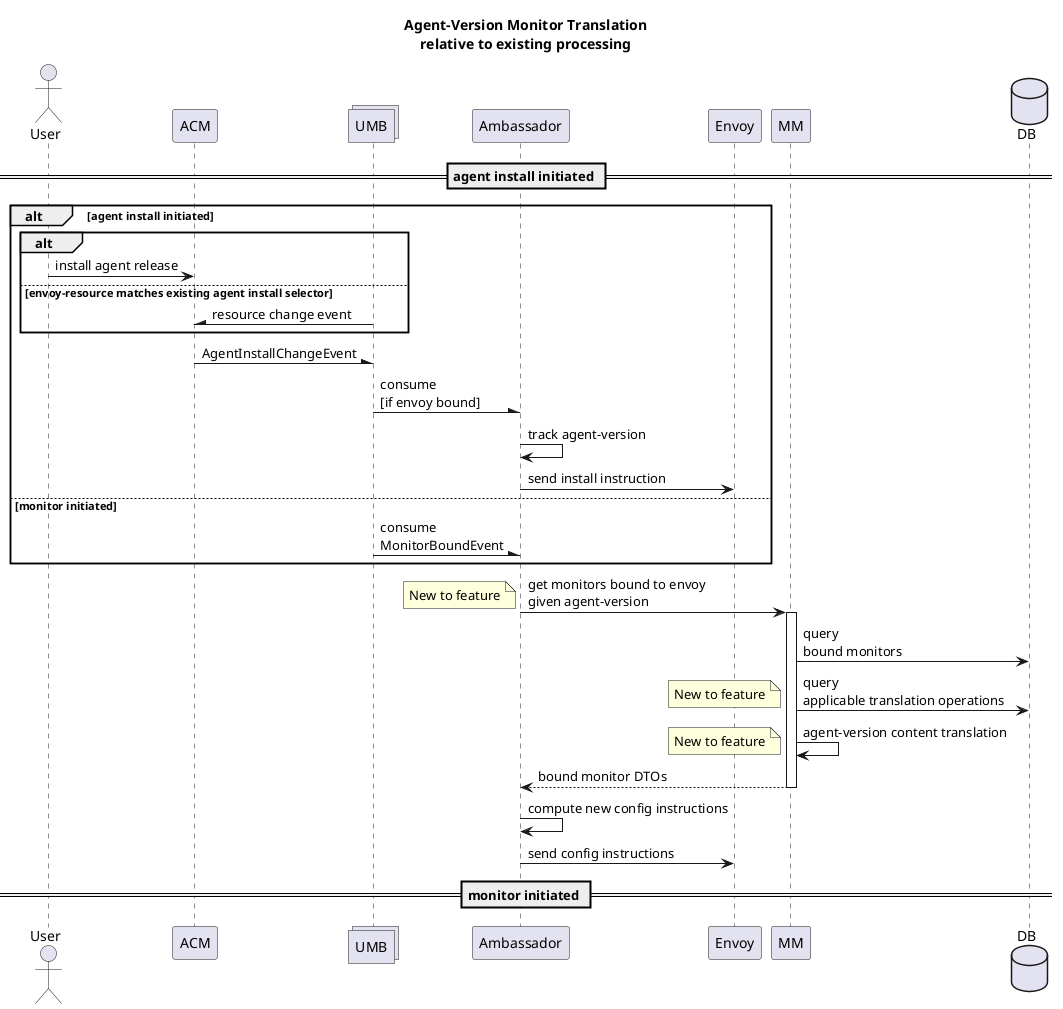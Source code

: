 @startuml
title
 Agent-Version Monitor Translation
 relative to existing processing
end title

actor User
participant ACM
collections UMB
participant Ambassador
participant Envoy
participant MM
database DB

== agent install initiated ==

alt agent install initiated
  alt
  User -> ACM : install agent release
  else envoy-resource matches existing agent install selector
  UMB -\ ACM : resource change event
  end
  ACM -\ UMB : AgentInstallChangeEvent
  UMB -\ Ambassador : consume\n[if envoy bound]
  Ambassador -> Ambassador : track agent-version
  Ambassador -> Envoy : send install instruction
else monitor initiated
  UMB -\ Ambassador : consume\nMonitorBoundEvent
end


Ambassador -> MM ++ : get monitors bound to envoy\ngiven agent-version
note left: New to feature

MM -> DB : query\nbound monitors
MM -> DB : query\napplicable translation operations
note left: New to feature
MM -> MM : agent-version content translation
note left: New to feature
return bound monitor DTOs

Ambassador -> Ambassador : compute new config instructions
Ambassador -> Envoy : send config instructions

== monitor initiated ==

@enduml